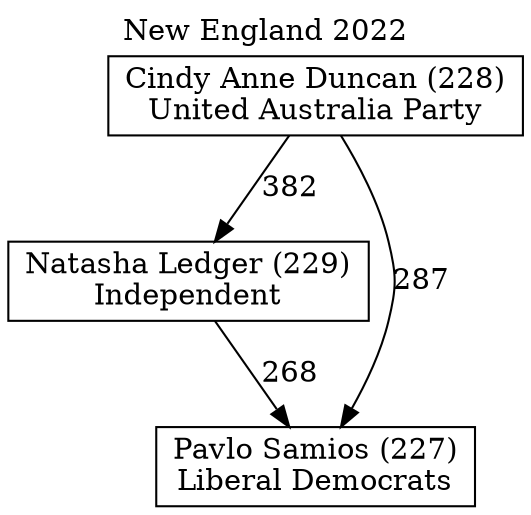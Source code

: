 // House preference flow
digraph "Pavlo Samios (227)_New England_2022" {
	graph [label="New England 2022" labelloc=t mclimit=10]
	node [shape=box]
	"Natasha Ledger (229)" [label="Natasha Ledger (229)
Independent"]
	"Pavlo Samios (227)" [label="Pavlo Samios (227)
Liberal Democrats"]
	"Cindy Anne Duncan (228)" [label="Cindy Anne Duncan (228)
United Australia Party"]
	"Cindy Anne Duncan (228)" -> "Pavlo Samios (227)" [label=287]
	"Natasha Ledger (229)" -> "Pavlo Samios (227)" [label=268]
	"Cindy Anne Duncan (228)" -> "Natasha Ledger (229)" [label=382]
}

